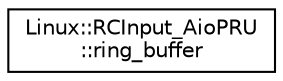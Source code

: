 digraph "Graphical Class Hierarchy"
{
 // INTERACTIVE_SVG=YES
  edge [fontname="Helvetica",fontsize="10",labelfontname="Helvetica",labelfontsize="10"];
  node [fontname="Helvetica",fontsize="10",shape=record];
  rankdir="LR";
  Node1 [label="Linux::RCInput_AioPRU\l::ring_buffer",height=0.2,width=0.4,color="black", fillcolor="white", style="filled",URL="$structLinux_1_1RCInput__AioPRU_1_1ring__buffer.html"];
}
